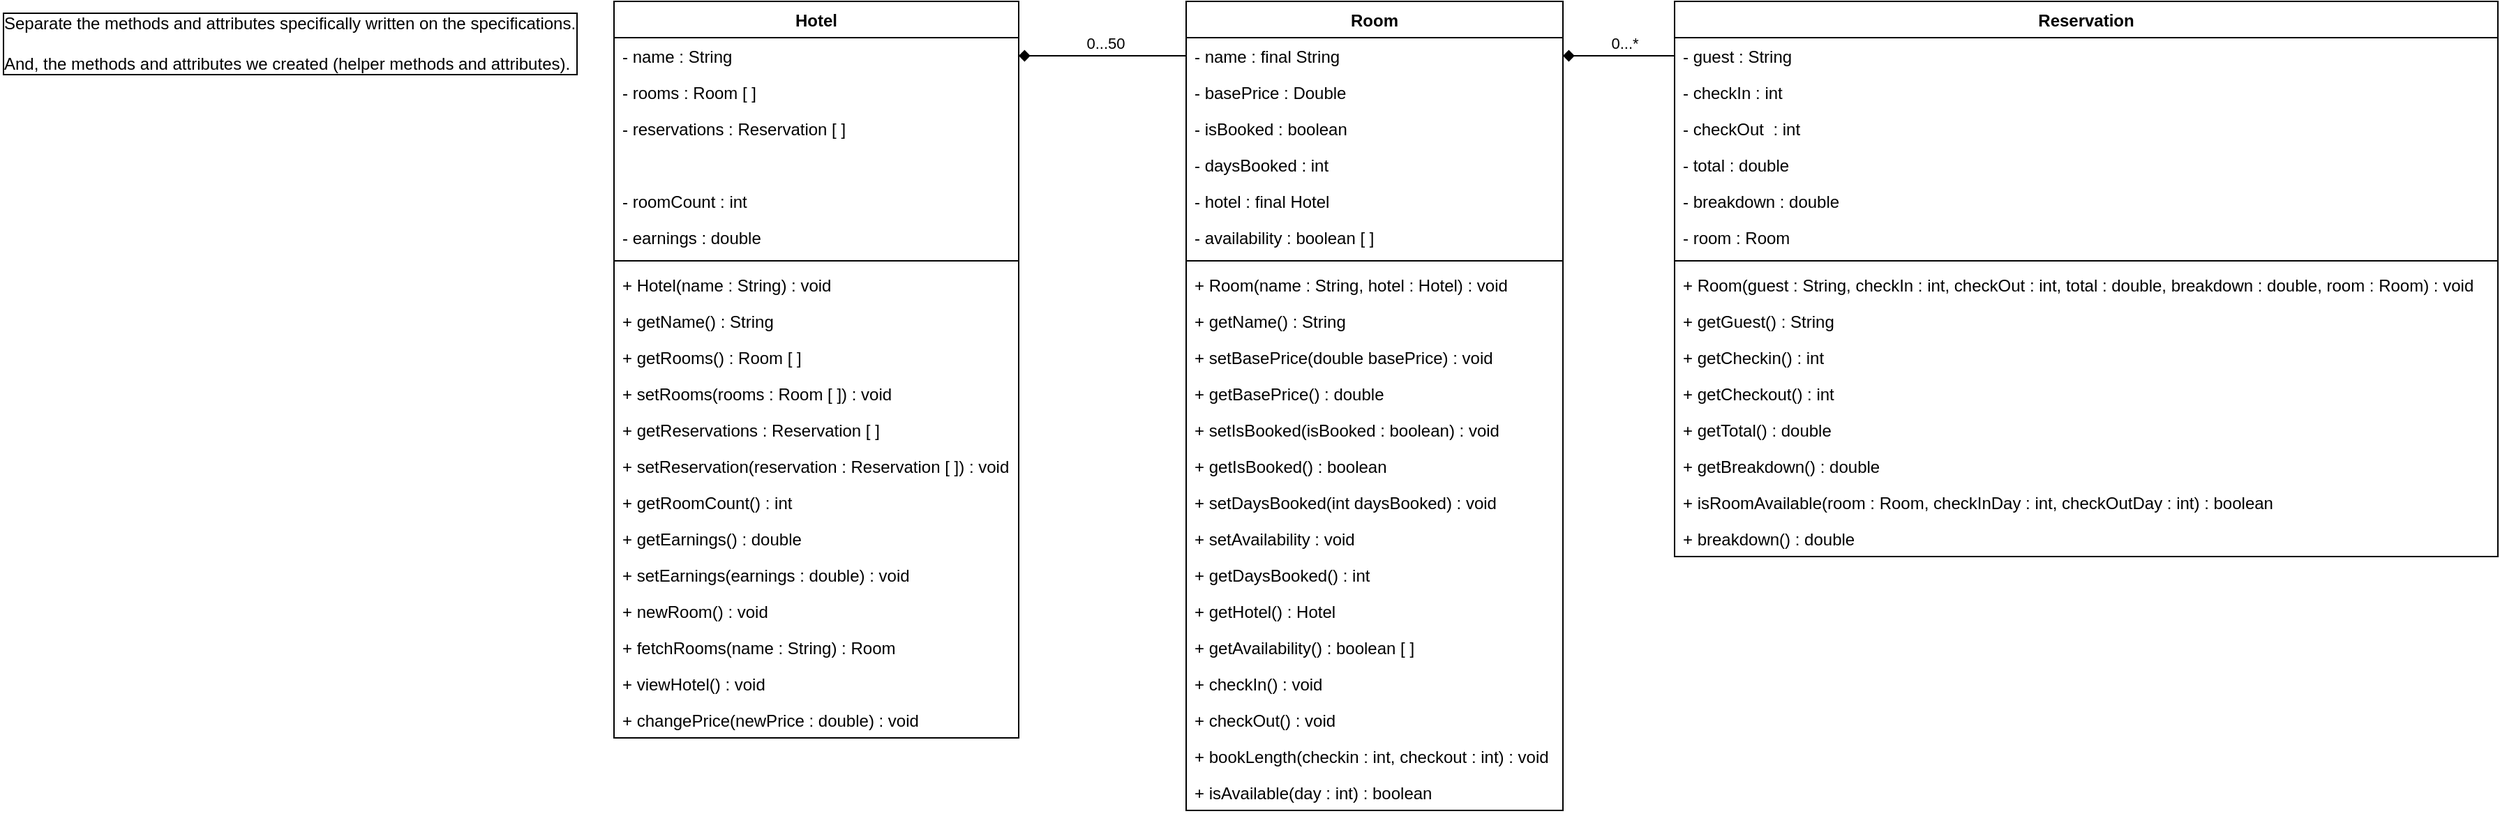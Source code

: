 <mxfile>
    <diagram id="-B78dE5ehC7MIdu6jiop" name="Page-1">
        <mxGraphModel dx="1757" dy="405" grid="1" gridSize="10" guides="1" tooltips="1" connect="1" arrows="1" fold="1" page="1" pageScale="1" pageWidth="850" pageHeight="1100" math="0" shadow="0">
            <root>
                <mxCell id="0"/>
                <mxCell id="1" parent="0"/>
                <mxCell id="2" value="Hotel" style="swimlane;fontStyle=1;align=center;verticalAlign=top;childLayout=stackLayout;horizontal=1;startSize=26;horizontalStack=0;resizeParent=1;resizeParentMax=0;resizeLast=0;collapsible=1;marginBottom=0;" parent="1" vertex="1">
                    <mxGeometry x="160" y="120" width="290" height="528" as="geometry"/>
                </mxCell>
                <mxCell id="3" value="- name : String" style="text;strokeColor=none;fillColor=none;align=left;verticalAlign=top;spacingLeft=4;spacingRight=4;overflow=hidden;rotatable=0;points=[[0,0.5],[1,0.5]];portConstraint=eastwest;" parent="2" vertex="1">
                    <mxGeometry y="26" width="290" height="26" as="geometry"/>
                </mxCell>
                <mxCell id="6" value="- rooms : Room [ ]" style="text;strokeColor=none;fillColor=none;align=left;verticalAlign=top;spacingLeft=4;spacingRight=4;overflow=hidden;rotatable=0;points=[[0,0.5],[1,0.5]];portConstraint=eastwest;" parent="2" vertex="1">
                    <mxGeometry y="52" width="290" height="26" as="geometry"/>
                </mxCell>
                <mxCell id="7" value="- reservations : Reservation [ ] " style="text;strokeColor=none;fillColor=none;align=left;verticalAlign=top;spacingLeft=4;spacingRight=4;overflow=hidden;rotatable=0;points=[[0,0.5],[1,0.5]];portConstraint=eastwest;" parent="2" vertex="1">
                    <mxGeometry y="78" width="290" height="26" as="geometry"/>
                </mxCell>
                <mxCell id="9" value=" " style="text;strokeColor=none;fillColor=none;align=left;verticalAlign=top;spacingLeft=4;spacingRight=4;overflow=hidden;rotatable=0;points=[[0,0.5],[1,0.5]];portConstraint=eastwest;" parent="2" vertex="1">
                    <mxGeometry y="104" width="290" height="26" as="geometry"/>
                </mxCell>
                <mxCell id="10" value="- roomCount : int" style="text;strokeColor=none;fillColor=none;align=left;verticalAlign=top;spacingLeft=4;spacingRight=4;overflow=hidden;rotatable=0;points=[[0,0.5],[1,0.5]];portConstraint=eastwest;" parent="2" vertex="1">
                    <mxGeometry y="130" width="290" height="26" as="geometry"/>
                </mxCell>
                <mxCell id="11" value="- earnings : double" style="text;strokeColor=none;fillColor=none;align=left;verticalAlign=top;spacingLeft=4;spacingRight=4;overflow=hidden;rotatable=0;points=[[0,0.5],[1,0.5]];portConstraint=eastwest;" parent="2" vertex="1">
                    <mxGeometry y="156" width="290" height="26" as="geometry"/>
                </mxCell>
                <mxCell id="4" value="" style="line;strokeWidth=1;fillColor=none;align=left;verticalAlign=middle;spacingTop=-1;spacingLeft=3;spacingRight=3;rotatable=0;labelPosition=right;points=[];portConstraint=eastwest;strokeColor=inherit;" parent="2" vertex="1">
                    <mxGeometry y="182" width="290" height="8" as="geometry"/>
                </mxCell>
                <mxCell id="5" value="+ Hotel(name : String) : void" style="text;strokeColor=none;fillColor=none;align=left;verticalAlign=top;spacingLeft=4;spacingRight=4;overflow=hidden;rotatable=0;points=[[0,0.5],[1,0.5]];portConstraint=eastwest;" parent="2" vertex="1">
                    <mxGeometry y="190" width="290" height="26" as="geometry"/>
                </mxCell>
                <mxCell id="13" value="+ getName() : String" style="text;strokeColor=none;fillColor=none;align=left;verticalAlign=top;spacingLeft=4;spacingRight=4;overflow=hidden;rotatable=0;points=[[0,0.5],[1,0.5]];portConstraint=eastwest;" parent="2" vertex="1">
                    <mxGeometry y="216" width="290" height="26" as="geometry"/>
                </mxCell>
                <mxCell id="14" value="+ getRooms() : Room [ ]" style="text;strokeColor=none;fillColor=none;align=left;verticalAlign=top;spacingLeft=4;spacingRight=4;overflow=hidden;rotatable=0;points=[[0,0.5],[1,0.5]];portConstraint=eastwest;" parent="2" vertex="1">
                    <mxGeometry y="242" width="290" height="26" as="geometry"/>
                </mxCell>
                <mxCell id="112" value="+ setRooms(rooms : Room [ ]) : void" style="text;strokeColor=none;fillColor=none;align=left;verticalAlign=top;spacingLeft=4;spacingRight=4;overflow=hidden;rotatable=0;points=[[0,0.5],[1,0.5]];portConstraint=eastwest;" vertex="1" parent="2">
                    <mxGeometry y="268" width="290" height="26" as="geometry"/>
                </mxCell>
                <mxCell id="15" value="+ getReservations : Reservation [ ]" style="text;strokeColor=none;fillColor=none;align=left;verticalAlign=top;spacingLeft=4;spacingRight=4;overflow=hidden;rotatable=0;points=[[0,0.5],[1,0.5]];portConstraint=eastwest;" parent="2" vertex="1">
                    <mxGeometry y="294" width="290" height="26" as="geometry"/>
                </mxCell>
                <mxCell id="52" value="+ setReservation(reservation : Reservation [ ]) : void" style="text;strokeColor=none;fillColor=none;align=left;verticalAlign=top;spacingLeft=4;spacingRight=4;overflow=hidden;rotatable=0;points=[[0,0.5],[1,0.5]];portConstraint=eastwest;" parent="2" vertex="1">
                    <mxGeometry y="320" width="290" height="26" as="geometry"/>
                </mxCell>
                <mxCell id="17" value="+ getRoomCount() : int" style="text;strokeColor=none;fillColor=none;align=left;verticalAlign=top;spacingLeft=4;spacingRight=4;overflow=hidden;rotatable=0;points=[[0,0.5],[1,0.5]];portConstraint=eastwest;" parent="2" vertex="1">
                    <mxGeometry y="346" width="290" height="26" as="geometry"/>
                </mxCell>
                <mxCell id="18" value="+ getEarnings() : double" style="text;strokeColor=none;fillColor=none;align=left;verticalAlign=top;spacingLeft=4;spacingRight=4;overflow=hidden;rotatable=0;points=[[0,0.5],[1,0.5]];portConstraint=eastwest;" parent="2" vertex="1">
                    <mxGeometry y="372" width="290" height="26" as="geometry"/>
                </mxCell>
                <mxCell id="113" value="+ setEarnings(earnings : double) : void" style="text;strokeColor=none;fillColor=none;align=left;verticalAlign=top;spacingLeft=4;spacingRight=4;overflow=hidden;rotatable=0;points=[[0,0.5],[1,0.5]];portConstraint=eastwest;" vertex="1" parent="2">
                    <mxGeometry y="398" width="290" height="26" as="geometry"/>
                </mxCell>
                <mxCell id="53" value="+ newRoom() : void" style="text;strokeColor=none;fillColor=none;align=left;verticalAlign=top;spacingLeft=4;spacingRight=4;overflow=hidden;rotatable=0;points=[[0,0.5],[1,0.5]];portConstraint=eastwest;" parent="2" vertex="1">
                    <mxGeometry y="424" width="290" height="26" as="geometry"/>
                </mxCell>
                <mxCell id="54" value="+ fetchRooms(name : String) : Room" style="text;strokeColor=none;fillColor=none;align=left;verticalAlign=top;spacingLeft=4;spacingRight=4;overflow=hidden;rotatable=0;points=[[0,0.5],[1,0.5]];portConstraint=eastwest;" parent="2" vertex="1">
                    <mxGeometry y="450" width="290" height="26" as="geometry"/>
                </mxCell>
                <mxCell id="55" value="+ viewHotel() : void" style="text;strokeColor=none;fillColor=none;align=left;verticalAlign=top;spacingLeft=4;spacingRight=4;overflow=hidden;rotatable=0;points=[[0,0.5],[1,0.5]];portConstraint=eastwest;" parent="2" vertex="1">
                    <mxGeometry y="476" width="290" height="26" as="geometry"/>
                </mxCell>
                <mxCell id="56" value="+ changePrice(newPrice : double) : void" style="text;strokeColor=none;fillColor=none;align=left;verticalAlign=top;spacingLeft=4;spacingRight=4;overflow=hidden;rotatable=0;points=[[0,0.5],[1,0.5]];portConstraint=eastwest;" parent="2" vertex="1">
                    <mxGeometry y="502" width="290" height="26" as="geometry"/>
                </mxCell>
                <mxCell id="12" value="Separate the methods and attributes specifically written on the specifications.&lt;br&gt;&lt;br&gt;And, the methods and attributes we created (helper methods and attributes)." style="text;html=1;align=left;verticalAlign=middle;resizable=0;points=[];autosize=1;strokeColor=none;fillColor=none;labelBackgroundColor=default;labelBorderColor=default;" parent="1" vertex="1">
                    <mxGeometry x="-280" y="120" width="430" height="60" as="geometry"/>
                </mxCell>
                <mxCell id="57" value="Room" style="swimlane;fontStyle=1;align=center;verticalAlign=top;childLayout=stackLayout;horizontal=1;startSize=26;horizontalStack=0;resizeParent=1;resizeParentMax=0;resizeLast=0;collapsible=1;marginBottom=0;" parent="1" vertex="1">
                    <mxGeometry x="570" y="120" width="270" height="580" as="geometry"/>
                </mxCell>
                <mxCell id="58" value="- name : final String" style="text;strokeColor=none;fillColor=none;align=left;verticalAlign=top;spacingLeft=4;spacingRight=4;overflow=hidden;rotatable=0;points=[[0,0.5],[1,0.5]];portConstraint=eastwest;" parent="57" vertex="1">
                    <mxGeometry y="26" width="270" height="26" as="geometry"/>
                </mxCell>
                <mxCell id="61" value="- basePrice : Double" style="text;strokeColor=none;fillColor=none;align=left;verticalAlign=top;spacingLeft=4;spacingRight=4;overflow=hidden;rotatable=0;points=[[0,0.5],[1,0.5]];portConstraint=eastwest;" parent="57" vertex="1">
                    <mxGeometry y="52" width="270" height="26" as="geometry"/>
                </mxCell>
                <mxCell id="62" value="- isBooked : boolean" style="text;strokeColor=none;fillColor=none;align=left;verticalAlign=top;spacingLeft=4;spacingRight=4;overflow=hidden;rotatable=0;points=[[0,0.5],[1,0.5]];portConstraint=eastwest;" parent="57" vertex="1">
                    <mxGeometry y="78" width="270" height="26" as="geometry"/>
                </mxCell>
                <mxCell id="63" value="- daysBooked : int" style="text;strokeColor=none;fillColor=none;align=left;verticalAlign=top;spacingLeft=4;spacingRight=4;overflow=hidden;rotatable=0;points=[[0,0.5],[1,0.5]];portConstraint=eastwest;" parent="57" vertex="1">
                    <mxGeometry y="104" width="270" height="26" as="geometry"/>
                </mxCell>
                <mxCell id="64" value="- hotel : final Hotel" style="text;strokeColor=none;fillColor=none;align=left;verticalAlign=top;spacingLeft=4;spacingRight=4;overflow=hidden;rotatable=0;points=[[0,0.5],[1,0.5]];portConstraint=eastwest;" parent="57" vertex="1">
                    <mxGeometry y="130" width="270" height="26" as="geometry"/>
                </mxCell>
                <mxCell id="65" value="- availability : boolean [ ]" style="text;strokeColor=none;fillColor=none;align=left;verticalAlign=top;spacingLeft=4;spacingRight=4;overflow=hidden;rotatable=0;points=[[0,0.5],[1,0.5]];portConstraint=eastwest;" parent="57" vertex="1">
                    <mxGeometry y="156" width="270" height="26" as="geometry"/>
                </mxCell>
                <mxCell id="59" value="" style="line;strokeWidth=1;fillColor=none;align=left;verticalAlign=middle;spacingTop=-1;spacingLeft=3;spacingRight=3;rotatable=0;labelPosition=right;points=[];portConstraint=eastwest;strokeColor=inherit;" parent="57" vertex="1">
                    <mxGeometry y="182" width="270" height="8" as="geometry"/>
                </mxCell>
                <mxCell id="60" value="+ Room(name : String, hotel : Hotel) : void" style="text;strokeColor=none;fillColor=none;align=left;verticalAlign=top;spacingLeft=4;spacingRight=4;overflow=hidden;rotatable=0;points=[[0,0.5],[1,0.5]];portConstraint=eastwest;" parent="57" vertex="1">
                    <mxGeometry y="190" width="270" height="26" as="geometry"/>
                </mxCell>
                <mxCell id="77" value="+ getName() : String" style="text;strokeColor=none;fillColor=none;align=left;verticalAlign=top;spacingLeft=4;spacingRight=4;overflow=hidden;rotatable=0;points=[[0,0.5],[1,0.5]];portConstraint=eastwest;" parent="57" vertex="1">
                    <mxGeometry y="216" width="270" height="26" as="geometry"/>
                </mxCell>
                <mxCell id="67" value="+ setBasePrice(double basePrice) : void" style="text;strokeColor=none;fillColor=none;align=left;verticalAlign=top;spacingLeft=4;spacingRight=4;overflow=hidden;rotatable=0;points=[[0,0.5],[1,0.5]];portConstraint=eastwest;" parent="57" vertex="1">
                    <mxGeometry y="242" width="270" height="26" as="geometry"/>
                </mxCell>
                <mxCell id="68" value="+ getBasePrice() : double" style="text;strokeColor=none;fillColor=none;align=left;verticalAlign=top;spacingLeft=4;spacingRight=4;overflow=hidden;rotatable=0;points=[[0,0.5],[1,0.5]];portConstraint=eastwest;" parent="57" vertex="1">
                    <mxGeometry y="268" width="270" height="26" as="geometry"/>
                </mxCell>
                <mxCell id="69" value="+ setIsBooked(isBooked : boolean) : void" style="text;strokeColor=none;fillColor=none;align=left;verticalAlign=top;spacingLeft=4;spacingRight=4;overflow=hidden;rotatable=0;points=[[0,0.5],[1,0.5]];portConstraint=eastwest;" parent="57" vertex="1">
                    <mxGeometry y="294" width="270" height="26" as="geometry"/>
                </mxCell>
                <mxCell id="78" value="+ getIsBooked() : boolean" style="text;strokeColor=none;fillColor=none;align=left;verticalAlign=top;spacingLeft=4;spacingRight=4;overflow=hidden;rotatable=0;points=[[0,0.5],[1,0.5]];portConstraint=eastwest;" parent="57" vertex="1">
                    <mxGeometry y="320" width="270" height="26" as="geometry"/>
                </mxCell>
                <mxCell id="70" value="+ setDaysBooked(int daysBooked) : void" style="text;strokeColor=none;fillColor=none;align=left;verticalAlign=top;spacingLeft=4;spacingRight=4;overflow=hidden;rotatable=0;points=[[0,0.5],[1,0.5]];portConstraint=eastwest;" parent="57" vertex="1">
                    <mxGeometry y="346" width="270" height="26" as="geometry"/>
                </mxCell>
                <mxCell id="79" value="+ setAvailability : void" style="text;strokeColor=none;fillColor=none;align=left;verticalAlign=top;spacingLeft=4;spacingRight=4;overflow=hidden;rotatable=0;points=[[0,0.5],[1,0.5]];portConstraint=eastwest;" parent="57" vertex="1">
                    <mxGeometry y="372" width="270" height="26" as="geometry"/>
                </mxCell>
                <mxCell id="71" value="+ getDaysBooked() : int" style="text;strokeColor=none;fillColor=none;align=left;verticalAlign=top;spacingLeft=4;spacingRight=4;overflow=hidden;rotatable=0;points=[[0,0.5],[1,0.5]];portConstraint=eastwest;" parent="57" vertex="1">
                    <mxGeometry y="398" width="270" height="26" as="geometry"/>
                </mxCell>
                <mxCell id="72" value="+ getHotel() : Hotel" style="text;strokeColor=none;fillColor=none;align=left;verticalAlign=top;spacingLeft=4;spacingRight=4;overflow=hidden;rotatable=0;points=[[0,0.5],[1,0.5]];portConstraint=eastwest;" parent="57" vertex="1">
                    <mxGeometry y="424" width="270" height="26" as="geometry"/>
                </mxCell>
                <mxCell id="80" value="+ getAvailability() : boolean [ ]" style="text;strokeColor=none;fillColor=none;align=left;verticalAlign=top;spacingLeft=4;spacingRight=4;overflow=hidden;rotatable=0;points=[[0,0.5],[1,0.5]];portConstraint=eastwest;" parent="57" vertex="1">
                    <mxGeometry y="450" width="270" height="26" as="geometry"/>
                </mxCell>
                <mxCell id="73" value="+ checkIn() : void" style="text;strokeColor=none;fillColor=none;align=left;verticalAlign=top;spacingLeft=4;spacingRight=4;overflow=hidden;rotatable=0;points=[[0,0.5],[1,0.5]];portConstraint=eastwest;" parent="57" vertex="1">
                    <mxGeometry y="476" width="270" height="26" as="geometry"/>
                </mxCell>
                <mxCell id="74" value="+ checkOut() : void" style="text;strokeColor=none;fillColor=none;align=left;verticalAlign=top;spacingLeft=4;spacingRight=4;overflow=hidden;rotatable=0;points=[[0,0.5],[1,0.5]];portConstraint=eastwest;" parent="57" vertex="1">
                    <mxGeometry y="502" width="270" height="26" as="geometry"/>
                </mxCell>
                <mxCell id="75" value="+ bookLength(checkin : int, checkout : int) : void" style="text;strokeColor=none;fillColor=none;align=left;verticalAlign=top;spacingLeft=4;spacingRight=4;overflow=hidden;rotatable=0;points=[[0,0.5],[1,0.5]];portConstraint=eastwest;" parent="57" vertex="1">
                    <mxGeometry y="528" width="270" height="26" as="geometry"/>
                </mxCell>
                <mxCell id="83" value="+ isAvailable(day : int) : boolean" style="text;strokeColor=none;fillColor=none;align=left;verticalAlign=top;spacingLeft=4;spacingRight=4;overflow=hidden;rotatable=0;points=[[0,0.5],[1,0.5]];portConstraint=eastwest;" parent="57" vertex="1">
                    <mxGeometry y="554" width="270" height="26" as="geometry"/>
                </mxCell>
                <mxCell id="84" value="Reservation" style="swimlane;fontStyle=1;align=center;verticalAlign=top;childLayout=stackLayout;horizontal=1;startSize=26;horizontalStack=0;resizeParent=1;resizeParentMax=0;resizeLast=0;collapsible=1;marginBottom=0;" parent="1" vertex="1">
                    <mxGeometry x="920" y="120" width="590" height="398" as="geometry"/>
                </mxCell>
                <mxCell id="85" value="- guest : String" style="text;strokeColor=none;fillColor=none;align=left;verticalAlign=top;spacingLeft=4;spacingRight=4;overflow=hidden;rotatable=0;points=[[0,0.5],[1,0.5]];portConstraint=eastwest;" parent="84" vertex="1">
                    <mxGeometry y="26" width="590" height="26" as="geometry"/>
                </mxCell>
                <mxCell id="88" value="- checkIn : int" style="text;strokeColor=none;fillColor=none;align=left;verticalAlign=top;spacingLeft=4;spacingRight=4;overflow=hidden;rotatable=0;points=[[0,0.5],[1,0.5]];portConstraint=eastwest;" parent="84" vertex="1">
                    <mxGeometry y="52" width="590" height="26" as="geometry"/>
                </mxCell>
                <mxCell id="89" value="- checkOut  : int" style="text;strokeColor=none;fillColor=none;align=left;verticalAlign=top;spacingLeft=4;spacingRight=4;overflow=hidden;rotatable=0;points=[[0,0.5],[1,0.5]];portConstraint=eastwest;" parent="84" vertex="1">
                    <mxGeometry y="78" width="590" height="26" as="geometry"/>
                </mxCell>
                <mxCell id="90" value="- total : double" style="text;strokeColor=none;fillColor=none;align=left;verticalAlign=top;spacingLeft=4;spacingRight=4;overflow=hidden;rotatable=0;points=[[0,0.5],[1,0.5]];portConstraint=eastwest;" parent="84" vertex="1">
                    <mxGeometry y="104" width="590" height="26" as="geometry"/>
                </mxCell>
                <mxCell id="91" value="- breakdown : double" style="text;strokeColor=none;fillColor=none;align=left;verticalAlign=top;spacingLeft=4;spacingRight=4;overflow=hidden;rotatable=0;points=[[0,0.5],[1,0.5]];portConstraint=eastwest;" parent="84" vertex="1">
                    <mxGeometry y="130" width="590" height="26" as="geometry"/>
                </mxCell>
                <mxCell id="92" value="- room : Room" style="text;strokeColor=none;fillColor=none;align=left;verticalAlign=top;spacingLeft=4;spacingRight=4;overflow=hidden;rotatable=0;points=[[0,0.5],[1,0.5]];portConstraint=eastwest;" parent="84" vertex="1">
                    <mxGeometry y="156" width="590" height="26" as="geometry"/>
                </mxCell>
                <mxCell id="86" value="" style="line;strokeWidth=1;fillColor=none;align=left;verticalAlign=middle;spacingTop=-1;spacingLeft=3;spacingRight=3;rotatable=0;labelPosition=right;points=[];portConstraint=eastwest;strokeColor=inherit;" parent="84" vertex="1">
                    <mxGeometry y="182" width="590" height="8" as="geometry"/>
                </mxCell>
                <mxCell id="87" value="+ Room(guest : String, checkIn : int, checkOut : int, total : double, breakdown : double, room : Room) : void" style="text;strokeColor=none;fillColor=none;align=left;verticalAlign=top;spacingLeft=4;spacingRight=4;overflow=hidden;rotatable=0;points=[[0,0.5],[1,0.5]];portConstraint=eastwest;" parent="84" vertex="1">
                    <mxGeometry y="190" width="590" height="26" as="geometry"/>
                </mxCell>
                <mxCell id="102" value="+ getGuest() : String" style="text;strokeColor=none;fillColor=none;align=left;verticalAlign=top;spacingLeft=4;spacingRight=4;overflow=hidden;rotatable=0;points=[[0,0.5],[1,0.5]];portConstraint=eastwest;" parent="84" vertex="1">
                    <mxGeometry y="216" width="590" height="26" as="geometry"/>
                </mxCell>
                <mxCell id="95" value="+ getCheckin() : int" style="text;strokeColor=none;fillColor=none;align=left;verticalAlign=top;spacingLeft=4;spacingRight=4;overflow=hidden;rotatable=0;points=[[0,0.5],[1,0.5]];portConstraint=eastwest;" parent="84" vertex="1">
                    <mxGeometry y="242" width="590" height="26" as="geometry"/>
                </mxCell>
                <mxCell id="96" value="+ getCheckout() : int" style="text;strokeColor=none;fillColor=none;align=left;verticalAlign=top;spacingLeft=4;spacingRight=4;overflow=hidden;rotatable=0;points=[[0,0.5],[1,0.5]];portConstraint=eastwest;" parent="84" vertex="1">
                    <mxGeometry y="268" width="590" height="26" as="geometry"/>
                </mxCell>
                <mxCell id="97" value="+ getTotal() : double" style="text;strokeColor=none;fillColor=none;align=left;verticalAlign=top;spacingLeft=4;spacingRight=4;overflow=hidden;rotatable=0;points=[[0,0.5],[1,0.5]];portConstraint=eastwest;" parent="84" vertex="1">
                    <mxGeometry y="294" width="590" height="26" as="geometry"/>
                </mxCell>
                <mxCell id="98" value="+ getBreakdown() : double" style="text;strokeColor=none;fillColor=none;align=left;verticalAlign=top;spacingLeft=4;spacingRight=4;overflow=hidden;rotatable=0;points=[[0,0.5],[1,0.5]];portConstraint=eastwest;" parent="84" vertex="1">
                    <mxGeometry y="320" width="590" height="26" as="geometry"/>
                </mxCell>
                <mxCell id="103" value="+ isRoomAvailable(room : Room, checkInDay : int, checkOutDay : int) : boolean&#10;, " style="text;strokeColor=none;fillColor=none;align=left;verticalAlign=top;spacingLeft=4;spacingRight=4;overflow=hidden;rotatable=0;points=[[0,0.5],[1,0.5]];portConstraint=eastwest;" parent="84" vertex="1">
                    <mxGeometry y="346" width="590" height="26" as="geometry"/>
                </mxCell>
                <mxCell id="110" value="+ breakdown() : double" style="text;strokeColor=none;fillColor=none;align=left;verticalAlign=top;spacingLeft=4;spacingRight=4;overflow=hidden;rotatable=0;points=[[0,0.5],[1,0.5]];portConstraint=eastwest;" parent="84" vertex="1">
                    <mxGeometry y="372" width="590" height="26" as="geometry"/>
                </mxCell>
                <mxCell id="106" style="edgeStyle=none;html=1;exitX=0;exitY=0.5;exitDx=0;exitDy=0;endArrow=diamond;endFill=1;" parent="1" source="58" target="3" edge="1">
                    <mxGeometry relative="1" as="geometry"/>
                </mxCell>
                <mxCell id="107" value="0...50" style="edgeLabel;html=1;align=center;verticalAlign=middle;resizable=0;points=[];" parent="106" vertex="1" connectable="0">
                    <mxGeometry x="-0.632" y="1" relative="1" as="geometry">
                        <mxPoint x="-36" y="-10" as="offset"/>
                    </mxGeometry>
                </mxCell>
                <mxCell id="108" style="edgeStyle=none;html=1;exitX=0;exitY=0.5;exitDx=0;exitDy=0;endArrow=diamond;endFill=1;" parent="1" source="85" target="58" edge="1">
                    <mxGeometry relative="1" as="geometry"/>
                </mxCell>
                <mxCell id="109" value="0...*" style="edgeLabel;html=1;align=center;verticalAlign=middle;resizable=0;points=[];" parent="108" vertex="1" connectable="0">
                    <mxGeometry x="-0.366" y="1" relative="1" as="geometry">
                        <mxPoint x="-11" y="-10" as="offset"/>
                    </mxGeometry>
                </mxCell>
            </root>
        </mxGraphModel>
    </diagram>
</mxfile>